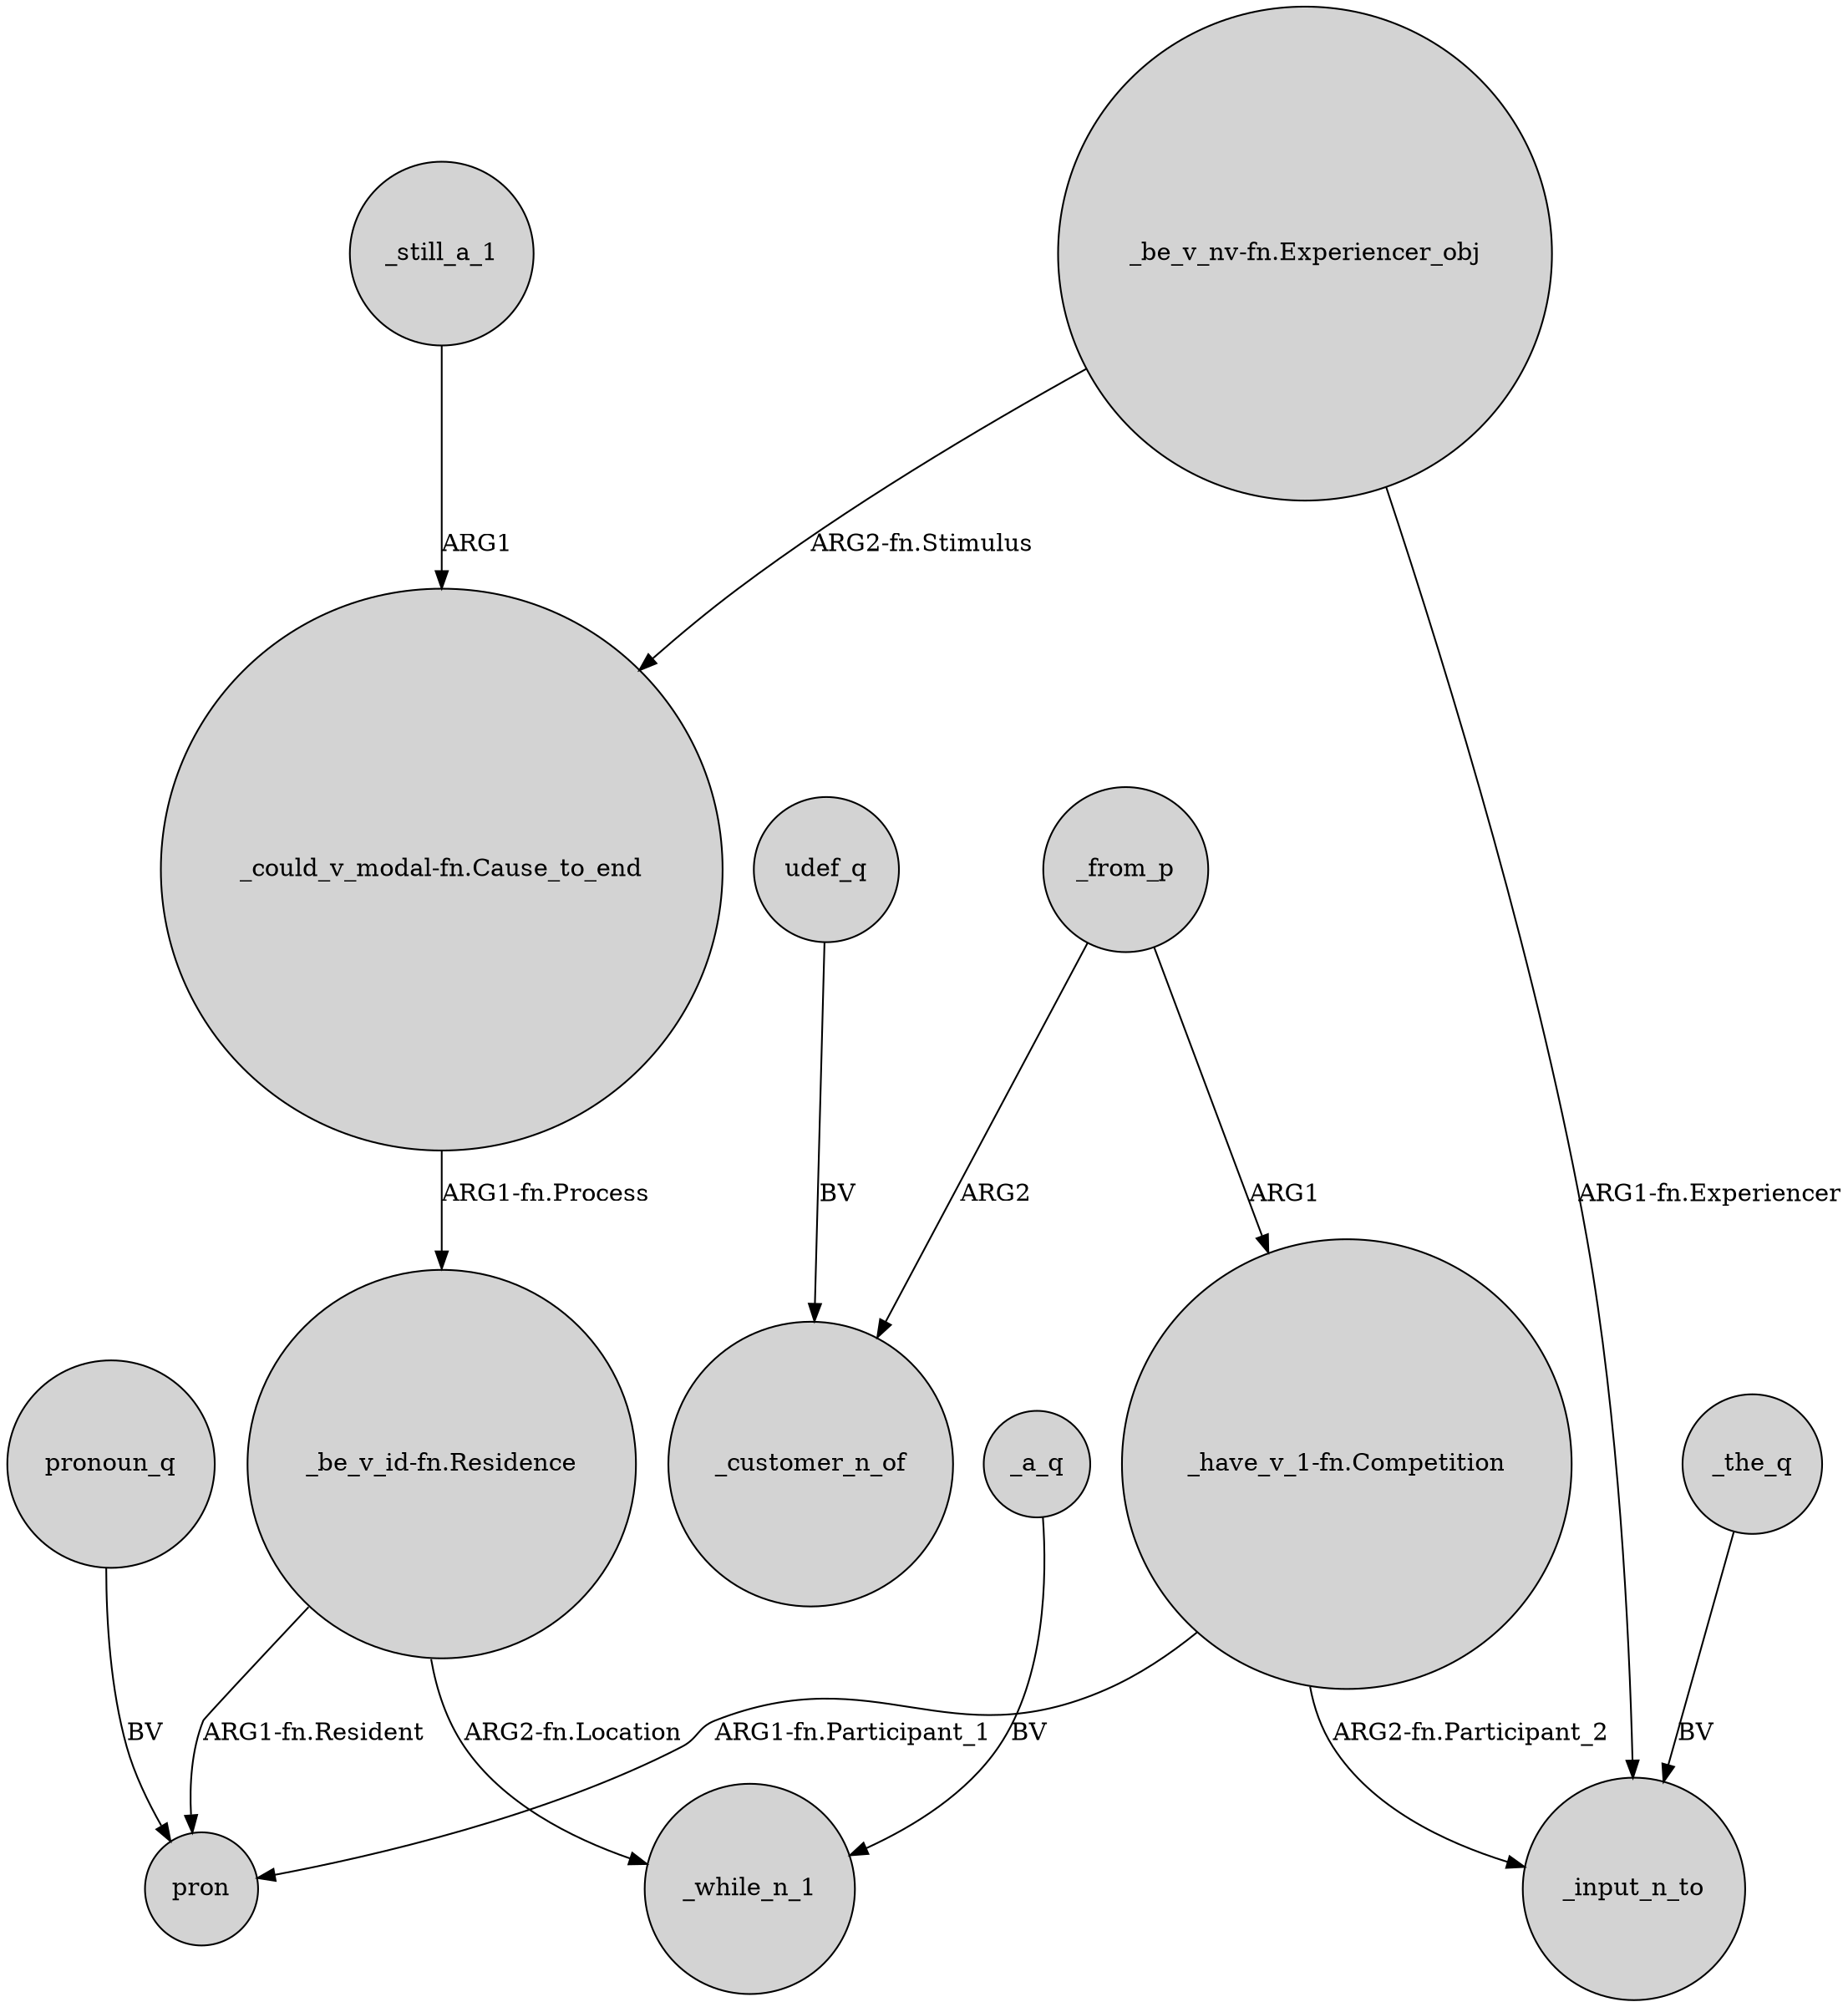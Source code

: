 digraph {
	node [shape=circle style=filled]
	"_could_v_modal-fn.Cause_to_end" -> "_be_v_id-fn.Residence" [label="ARG1-fn.Process"]
	_the_q -> _input_n_to [label=BV]
	"_have_v_1-fn.Competition" -> pron [label="ARG1-fn.Participant_1"]
	"_be_v_id-fn.Residence" -> _while_n_1 [label="ARG2-fn.Location"]
	_still_a_1 -> "_could_v_modal-fn.Cause_to_end" [label=ARG1]
	"_be_v_nv-fn.Experiencer_obj" -> "_could_v_modal-fn.Cause_to_end" [label="ARG2-fn.Stimulus"]
	"_be_v_nv-fn.Experiencer_obj" -> _input_n_to [label="ARG1-fn.Experiencer"]
	"_be_v_id-fn.Residence" -> pron [label="ARG1-fn.Resident"]
	_from_p -> _customer_n_of [label=ARG2]
	_from_p -> "_have_v_1-fn.Competition" [label=ARG1]
	_a_q -> _while_n_1 [label=BV]
	pronoun_q -> pron [label=BV]
	"_have_v_1-fn.Competition" -> _input_n_to [label="ARG2-fn.Participant_2"]
	udef_q -> _customer_n_of [label=BV]
}
